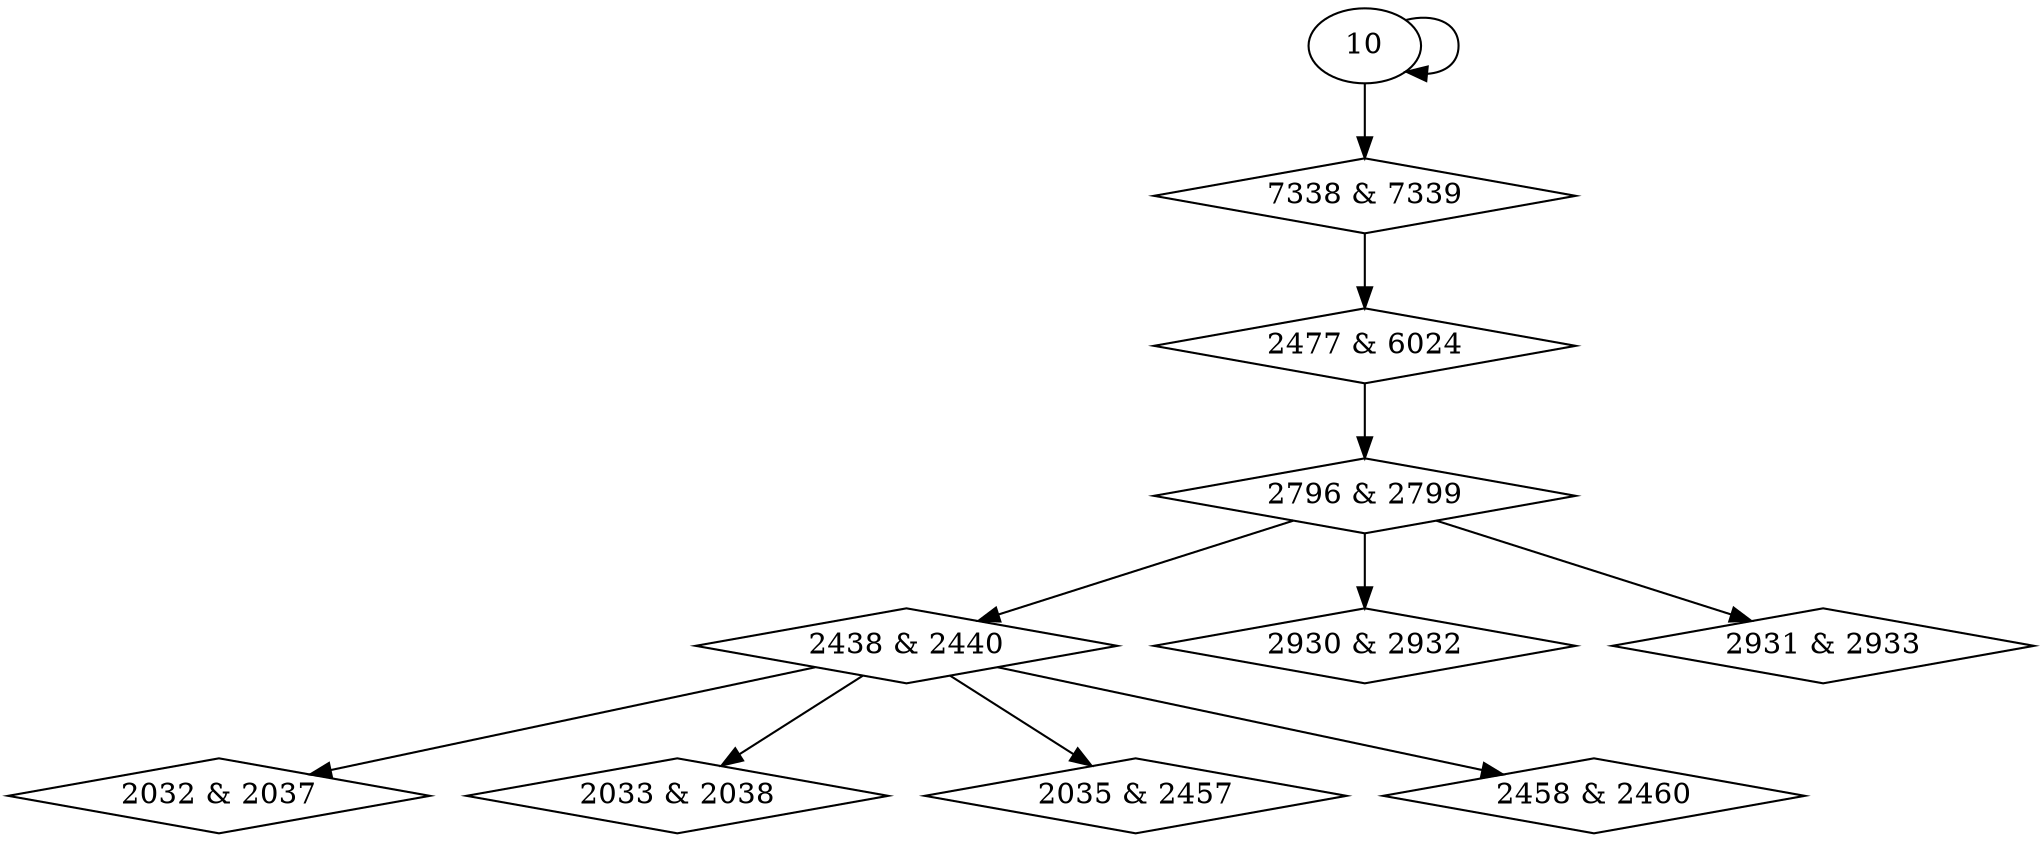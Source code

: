 digraph {
0 [label = "2032 & 2037", shape = diamond];
1 [label = "2033 & 2038", shape = diamond];
2 [label = "2035 & 2457", shape = diamond];
3 [label = "2438 & 2440", shape = diamond];
4 [label = "2458 & 2460", shape = diamond];
5 [label = "2477 & 6024", shape = diamond];
6 [label = "2796 & 2799", shape = diamond];
7 [label = "2930 & 2932", shape = diamond];
8 [label = "2931 & 2933", shape = diamond];
9 [label = "7338 & 7339", shape = diamond];
3 -> 0;
3 -> 1;
3 -> 2;
6 -> 3;
3 -> 4;
9 -> 5;
5 -> 6;
6 -> 7;
6 -> 8;
10 -> 9;
10 -> 10;
}
